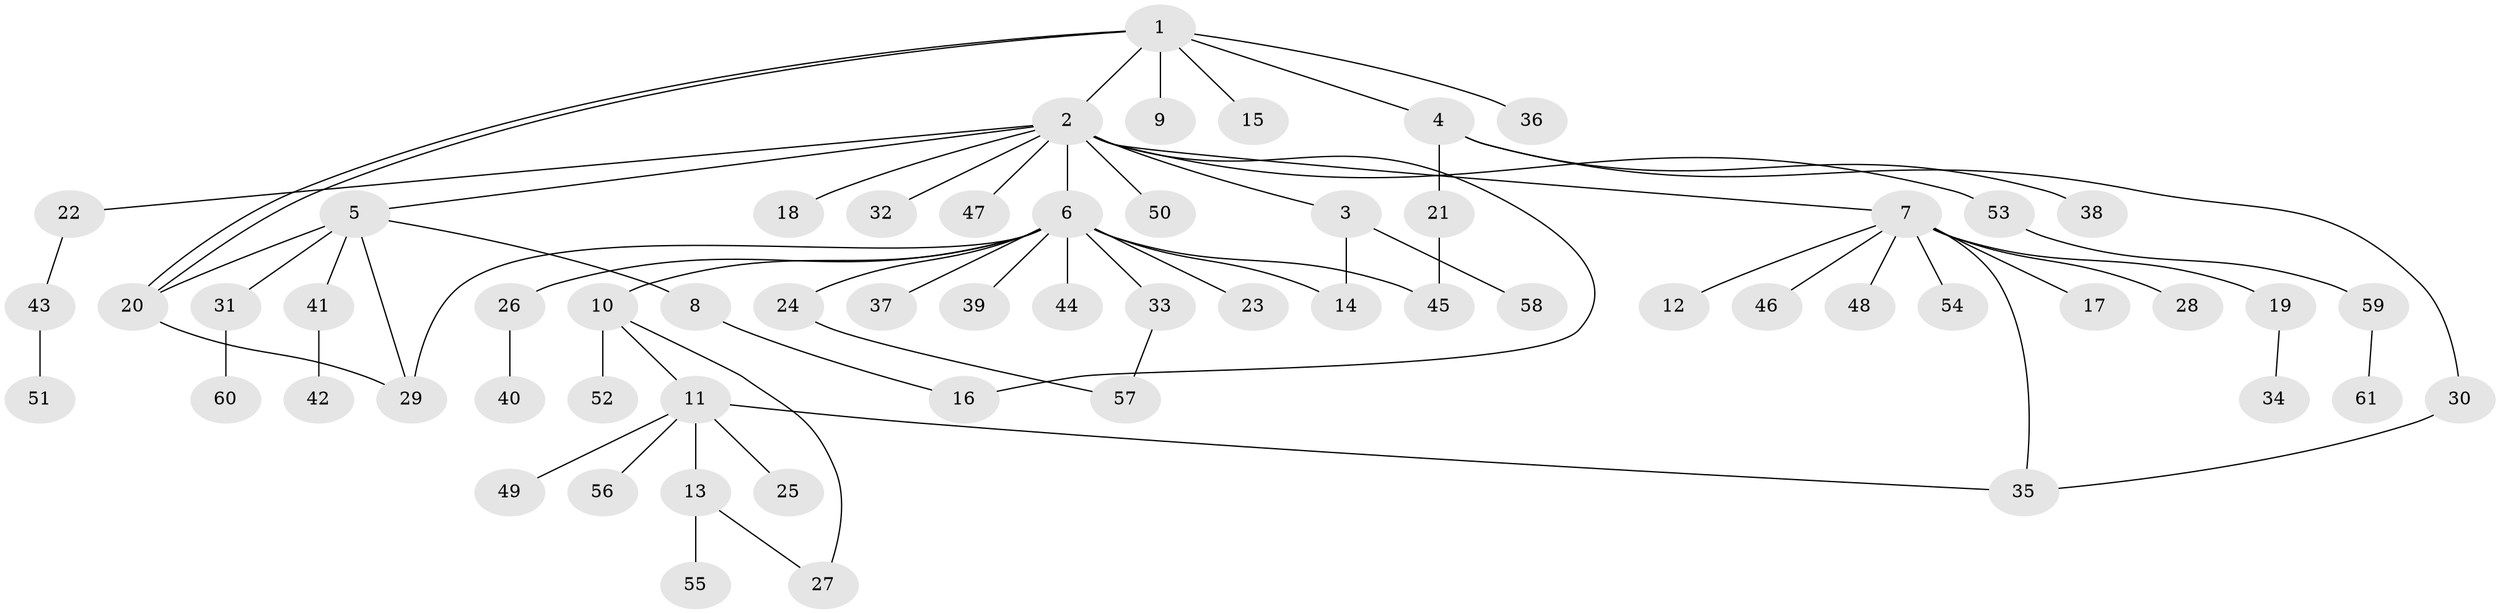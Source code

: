 // Generated by graph-tools (version 1.1) at 2025/48/03/09/25 04:48:39]
// undirected, 61 vertices, 71 edges
graph export_dot {
graph [start="1"]
  node [color=gray90,style=filled];
  1;
  2;
  3;
  4;
  5;
  6;
  7;
  8;
  9;
  10;
  11;
  12;
  13;
  14;
  15;
  16;
  17;
  18;
  19;
  20;
  21;
  22;
  23;
  24;
  25;
  26;
  27;
  28;
  29;
  30;
  31;
  32;
  33;
  34;
  35;
  36;
  37;
  38;
  39;
  40;
  41;
  42;
  43;
  44;
  45;
  46;
  47;
  48;
  49;
  50;
  51;
  52;
  53;
  54;
  55;
  56;
  57;
  58;
  59;
  60;
  61;
  1 -- 2;
  1 -- 4;
  1 -- 9;
  1 -- 15;
  1 -- 20;
  1 -- 20;
  1 -- 36;
  2 -- 3;
  2 -- 5;
  2 -- 6;
  2 -- 7;
  2 -- 16;
  2 -- 18;
  2 -- 22;
  2 -- 32;
  2 -- 47;
  2 -- 50;
  2 -- 53;
  3 -- 14;
  3 -- 58;
  4 -- 21;
  4 -- 30;
  4 -- 38;
  5 -- 8;
  5 -- 20;
  5 -- 29;
  5 -- 31;
  5 -- 41;
  6 -- 10;
  6 -- 14;
  6 -- 23;
  6 -- 24;
  6 -- 26;
  6 -- 29;
  6 -- 33;
  6 -- 37;
  6 -- 39;
  6 -- 44;
  6 -- 45;
  7 -- 12;
  7 -- 17;
  7 -- 19;
  7 -- 28;
  7 -- 35;
  7 -- 46;
  7 -- 48;
  7 -- 54;
  8 -- 16;
  10 -- 11;
  10 -- 27;
  10 -- 52;
  11 -- 13;
  11 -- 25;
  11 -- 35;
  11 -- 49;
  11 -- 56;
  13 -- 27;
  13 -- 55;
  19 -- 34;
  20 -- 29;
  21 -- 45;
  22 -- 43;
  24 -- 57;
  26 -- 40;
  30 -- 35;
  31 -- 60;
  33 -- 57;
  41 -- 42;
  43 -- 51;
  53 -- 59;
  59 -- 61;
}
